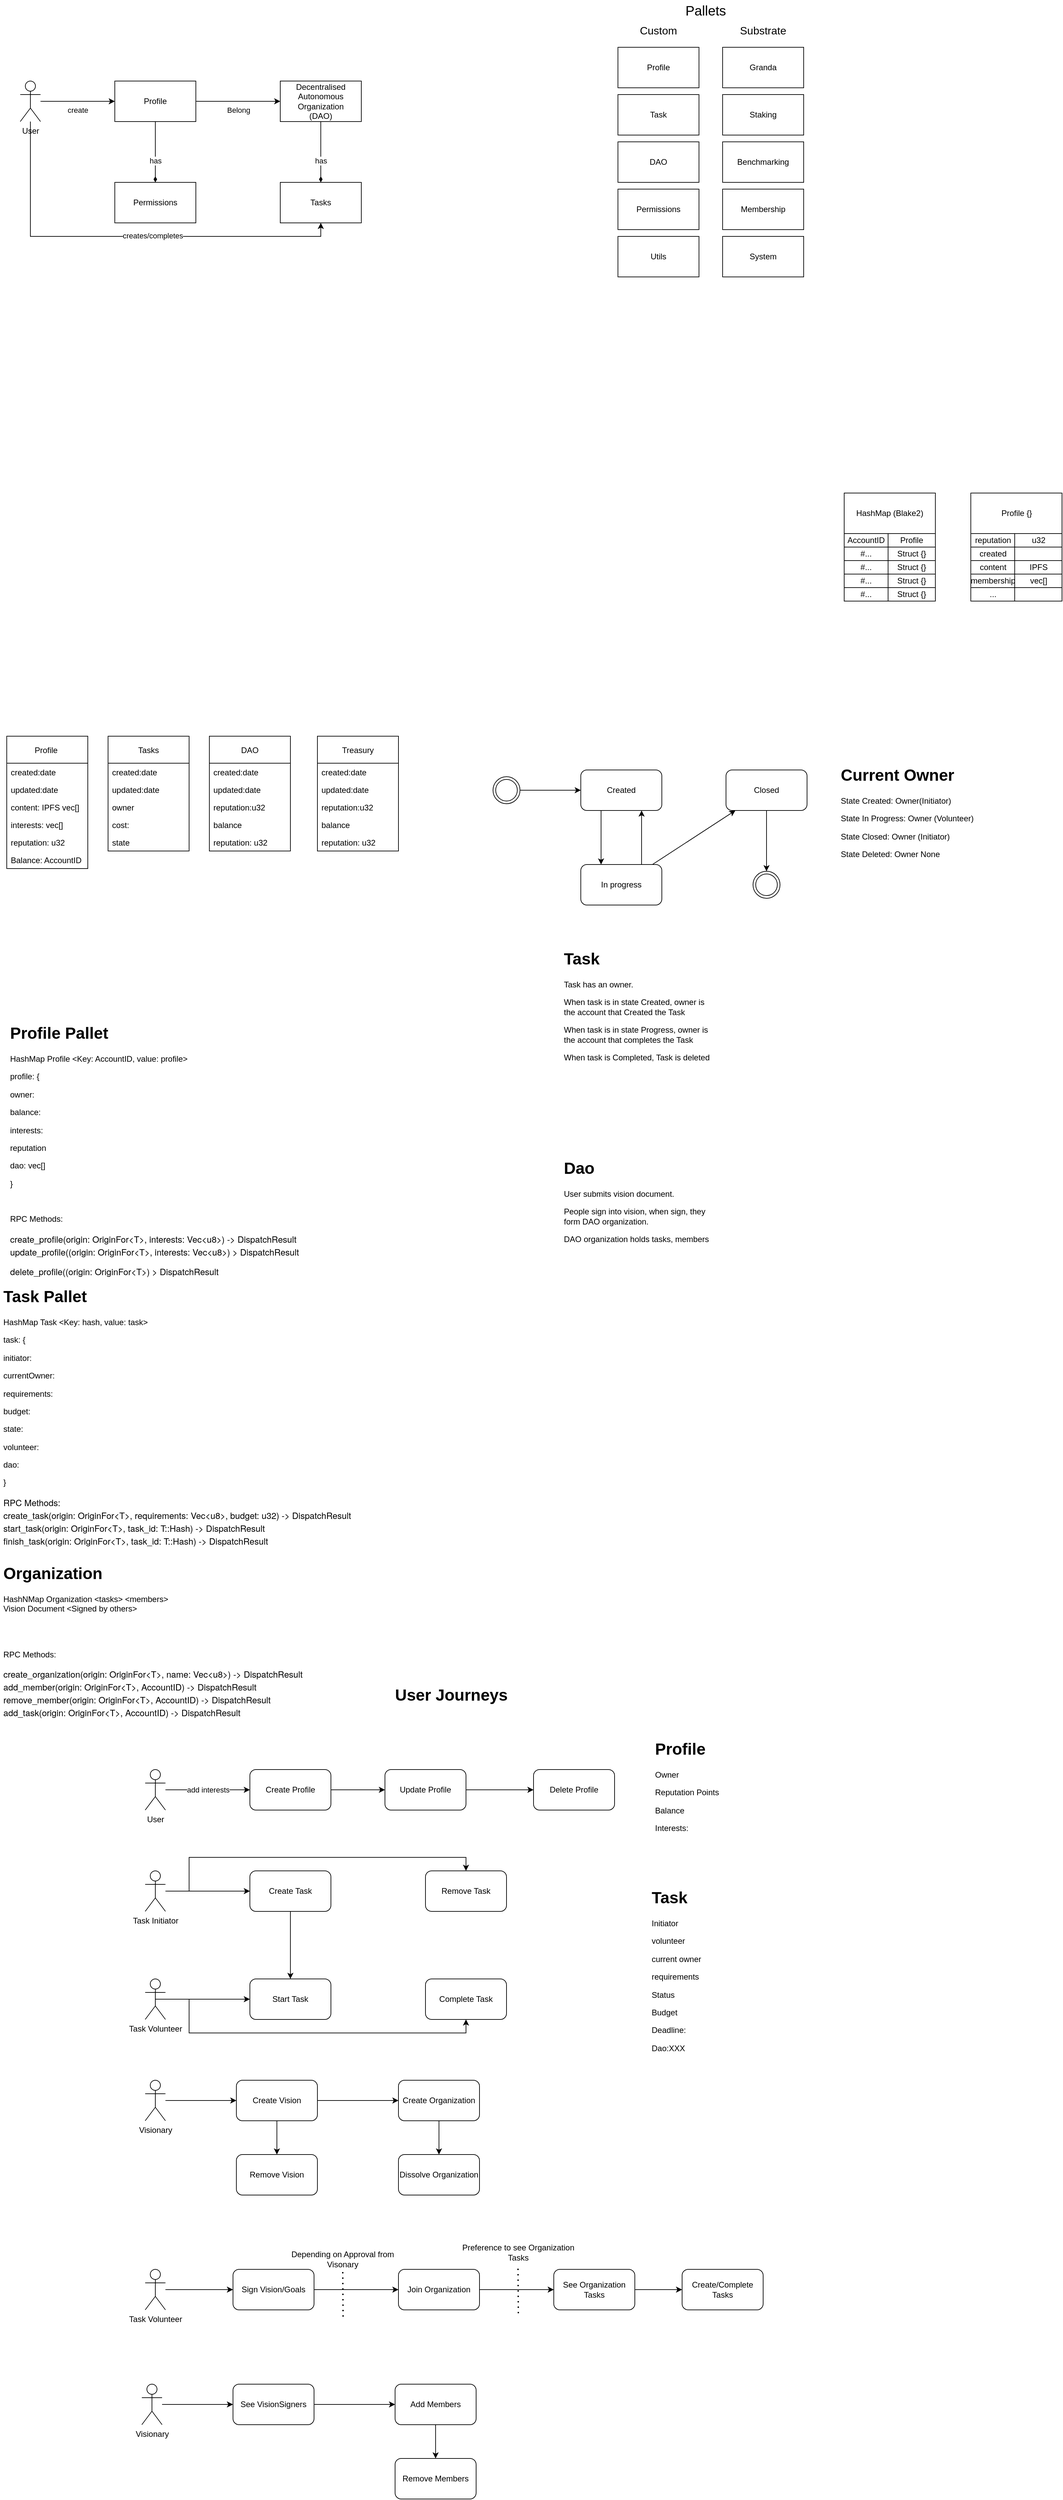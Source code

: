 <mxfile version="16.1.2" type="github">
  <diagram id="O8b5FWPU7oNjnTz_ODQA" name="Page-1">
    <mxGraphModel dx="3126" dy="684" grid="1" gridSize="10" guides="1" tooltips="1" connect="1" arrows="1" fold="1" page="1" pageScale="1" pageWidth="850" pageHeight="1100" math="0" shadow="0">
      <root>
        <mxCell id="0" />
        <mxCell id="1" parent="0" />
        <mxCell id="jj_0Ua6_e8Kop6F5eGgL-1" value="Permissions" style="rounded=0;whiteSpace=wrap;html=1;" parent="1" vertex="1">
          <mxGeometry x="-1450" y="340" width="120" height="60" as="geometry" />
        </mxCell>
        <mxCell id="jj_0Ua6_e8Kop6F5eGgL-2" value="has" style="edgeStyle=orthogonalEdgeStyle;rounded=0;orthogonalLoop=1;jettySize=auto;html=1;entryX=0.5;entryY=0;entryDx=0;entryDy=0;endArrow=diamondThin;endFill=1;sketch=0;verticalAlign=top;" parent="1" source="jj_0Ua6_e8Kop6F5eGgL-4" target="jj_0Ua6_e8Kop6F5eGgL-1" edge="1">
          <mxGeometry relative="1" as="geometry" />
        </mxCell>
        <mxCell id="jj_0Ua6_e8Kop6F5eGgL-3" value="Belong" style="edgeStyle=orthogonalEdgeStyle;rounded=0;sketch=0;orthogonalLoop=1;jettySize=auto;html=1;entryX=0;entryY=0.5;entryDx=0;entryDy=0;endArrow=classic;endFill=1;verticalAlign=top;" parent="1" source="jj_0Ua6_e8Kop6F5eGgL-4" target="jj_0Ua6_e8Kop6F5eGgL-6" edge="1">
          <mxGeometry relative="1" as="geometry" />
        </mxCell>
        <mxCell id="jj_0Ua6_e8Kop6F5eGgL-4" value="Profile" style="rounded=0;whiteSpace=wrap;html=1;" parent="1" vertex="1">
          <mxGeometry x="-1450" y="190" width="120" height="60" as="geometry" />
        </mxCell>
        <mxCell id="jj_0Ua6_e8Kop6F5eGgL-5" value="has" style="edgeStyle=orthogonalEdgeStyle;rounded=0;sketch=0;orthogonalLoop=1;jettySize=auto;html=1;entryX=0.5;entryY=0;entryDx=0;entryDy=0;endArrow=diamondThin;endFill=1;verticalAlign=top;" parent="1" source="jj_0Ua6_e8Kop6F5eGgL-6" target="jj_0Ua6_e8Kop6F5eGgL-8" edge="1">
          <mxGeometry relative="1" as="geometry" />
        </mxCell>
        <mxCell id="jj_0Ua6_e8Kop6F5eGgL-6" value="Decentralised Autonomous&lt;br&gt;Organization &lt;br&gt;(DAO)" style="rounded=0;whiteSpace=wrap;html=1;" parent="1" vertex="1">
          <mxGeometry x="-1205" y="190" width="120" height="60" as="geometry" />
        </mxCell>
        <mxCell id="jj_0Ua6_e8Kop6F5eGgL-7" value="Permissions" style="rounded=0;whiteSpace=wrap;html=1;" parent="1" vertex="1">
          <mxGeometry x="-705" y="350" width="120" height="60" as="geometry" />
        </mxCell>
        <mxCell id="jj_0Ua6_e8Kop6F5eGgL-8" value="Tasks" style="rounded=0;whiteSpace=wrap;html=1;" parent="1" vertex="1">
          <mxGeometry x="-1205" y="340" width="120" height="60" as="geometry" />
        </mxCell>
        <mxCell id="jj_0Ua6_e8Kop6F5eGgL-9" value="Profile " style="swimlane;fontStyle=0;childLayout=stackLayout;horizontal=1;startSize=40;horizontalStack=0;resizeParent=1;resizeParentMax=0;resizeLast=0;collapsible=1;marginBottom=0;" parent="1" vertex="1">
          <mxGeometry x="-1610" y="1160" width="120" height="196" as="geometry">
            <mxRectangle x="-1610" y="1160" width="130" height="60" as="alternateBounds" />
          </mxGeometry>
        </mxCell>
        <mxCell id="jj_0Ua6_e8Kop6F5eGgL-10" value="created:date" style="text;strokeColor=none;fillColor=none;align=left;verticalAlign=top;spacingLeft=4;spacingRight=4;overflow=hidden;rotatable=0;points=[[0,0.5],[1,0.5]];portConstraint=eastwest;" parent="jj_0Ua6_e8Kop6F5eGgL-9" vertex="1">
          <mxGeometry y="40" width="120" height="26" as="geometry" />
        </mxCell>
        <mxCell id="jj_0Ua6_e8Kop6F5eGgL-11" value="updated:date" style="text;strokeColor=none;fillColor=none;align=left;verticalAlign=top;spacingLeft=4;spacingRight=4;overflow=hidden;rotatable=0;points=[[0,0.5],[1,0.5]];portConstraint=eastwest;" parent="jj_0Ua6_e8Kop6F5eGgL-9" vertex="1">
          <mxGeometry y="66" width="120" height="26" as="geometry" />
        </mxCell>
        <mxCell id="jj_0Ua6_e8Kop6F5eGgL-12" value="content: IPFS vec[]" style="text;strokeColor=none;fillColor=none;align=left;verticalAlign=top;spacingLeft=4;spacingRight=4;overflow=hidden;rotatable=0;points=[[0,0.5],[1,0.5]];portConstraint=eastwest;" parent="jj_0Ua6_e8Kop6F5eGgL-9" vertex="1">
          <mxGeometry y="92" width="120" height="26" as="geometry" />
        </mxCell>
        <mxCell id="jj_0Ua6_e8Kop6F5eGgL-13" value="interests: vec[]" style="text;strokeColor=none;fillColor=none;align=left;verticalAlign=top;spacingLeft=4;spacingRight=4;overflow=hidden;rotatable=0;points=[[0,0.5],[1,0.5]];portConstraint=eastwest;" parent="jj_0Ua6_e8Kop6F5eGgL-9" vertex="1">
          <mxGeometry y="118" width="120" height="26" as="geometry" />
        </mxCell>
        <mxCell id="jj_0Ua6_e8Kop6F5eGgL-14" value="reputation: u32" style="text;strokeColor=none;fillColor=none;align=left;verticalAlign=top;spacingLeft=4;spacingRight=4;overflow=hidden;rotatable=0;points=[[0,0.5],[1,0.5]];portConstraint=eastwest;" parent="jj_0Ua6_e8Kop6F5eGgL-9" vertex="1">
          <mxGeometry y="144" width="120" height="26" as="geometry" />
        </mxCell>
        <mxCell id="FGcz2dUoChlX7dVaqIpa-1" value="Balance: AccountID" style="text;strokeColor=none;fillColor=none;align=left;verticalAlign=top;spacingLeft=4;spacingRight=4;overflow=hidden;rotatable=0;points=[[0,0.5],[1,0.5]];portConstraint=eastwest;" parent="jj_0Ua6_e8Kop6F5eGgL-9" vertex="1">
          <mxGeometry y="170" width="120" height="26" as="geometry" />
        </mxCell>
        <mxCell id="jj_0Ua6_e8Kop6F5eGgL-15" value="create" style="edgeStyle=orthogonalEdgeStyle;rounded=0;sketch=0;orthogonalLoop=1;jettySize=auto;html=1;entryX=0;entryY=0.5;entryDx=0;entryDy=0;endArrow=classic;endFill=1;verticalAlign=top;" parent="1" source="jj_0Ua6_e8Kop6F5eGgL-16" target="jj_0Ua6_e8Kop6F5eGgL-4" edge="1">
          <mxGeometry relative="1" as="geometry" />
        </mxCell>
        <mxCell id="zfgPQKo1U085djnc2KgE-15" style="edgeStyle=orthogonalEdgeStyle;rounded=0;orthogonalLoop=1;jettySize=auto;html=1;entryX=0.5;entryY=1;entryDx=0;entryDy=0;" parent="1" source="jj_0Ua6_e8Kop6F5eGgL-16" target="jj_0Ua6_e8Kop6F5eGgL-8" edge="1">
          <mxGeometry relative="1" as="geometry">
            <Array as="points">
              <mxPoint x="-1575" y="420" />
              <mxPoint x="-1145" y="420" />
            </Array>
          </mxGeometry>
        </mxCell>
        <mxCell id="zfgPQKo1U085djnc2KgE-16" value="creates/completes" style="edgeLabel;html=1;align=center;verticalAlign=middle;resizable=0;points=[];" parent="zfgPQKo1U085djnc2KgE-15" vertex="1" connectable="0">
          <mxGeometry x="0.132" y="1" relative="1" as="geometry">
            <mxPoint as="offset" />
          </mxGeometry>
        </mxCell>
        <mxCell id="jj_0Ua6_e8Kop6F5eGgL-16" value="User" style="shape=umlActor;verticalLabelPosition=bottom;verticalAlign=top;html=1;outlineConnect=0;" parent="1" vertex="1">
          <mxGeometry x="-1590" y="190" width="30" height="60" as="geometry" />
        </mxCell>
        <mxCell id="jj_0Ua6_e8Kop6F5eGgL-17" value="Utils" style="rounded=0;whiteSpace=wrap;html=1;" parent="1" vertex="1">
          <mxGeometry x="-705" y="420" width="120" height="60" as="geometry" />
        </mxCell>
        <mxCell id="jj_0Ua6_e8Kop6F5eGgL-24" value="DAO" style="swimlane;fontStyle=0;childLayout=stackLayout;horizontal=1;startSize=40;horizontalStack=0;resizeParent=1;resizeParentMax=0;resizeLast=0;collapsible=1;marginBottom=0;" parent="1" vertex="1">
          <mxGeometry x="-1310" y="1160" width="120" height="170" as="geometry">
            <mxRectangle x="200" y="2750" width="130" height="60" as="alternateBounds" />
          </mxGeometry>
        </mxCell>
        <mxCell id="jj_0Ua6_e8Kop6F5eGgL-25" value="created:date" style="text;strokeColor=none;fillColor=none;align=left;verticalAlign=top;spacingLeft=4;spacingRight=4;overflow=hidden;rotatable=0;points=[[0,0.5],[1,0.5]];portConstraint=eastwest;" parent="jj_0Ua6_e8Kop6F5eGgL-24" vertex="1">
          <mxGeometry y="40" width="120" height="26" as="geometry" />
        </mxCell>
        <mxCell id="jj_0Ua6_e8Kop6F5eGgL-26" value="updated:date" style="text;strokeColor=none;fillColor=none;align=left;verticalAlign=top;spacingLeft=4;spacingRight=4;overflow=hidden;rotatable=0;points=[[0,0.5],[1,0.5]];portConstraint=eastwest;" parent="jj_0Ua6_e8Kop6F5eGgL-24" vertex="1">
          <mxGeometry y="66" width="120" height="26" as="geometry" />
        </mxCell>
        <mxCell id="jj_0Ua6_e8Kop6F5eGgL-27" value="reputation:u32" style="text;strokeColor=none;fillColor=none;align=left;verticalAlign=top;spacingLeft=4;spacingRight=4;overflow=hidden;rotatable=0;points=[[0,0.5],[1,0.5]];portConstraint=eastwest;" parent="jj_0Ua6_e8Kop6F5eGgL-24" vertex="1">
          <mxGeometry y="92" width="120" height="26" as="geometry" />
        </mxCell>
        <mxCell id="jj_0Ua6_e8Kop6F5eGgL-28" value="balance" style="text;strokeColor=none;fillColor=none;align=left;verticalAlign=top;spacingLeft=4;spacingRight=4;overflow=hidden;rotatable=0;points=[[0,0.5],[1,0.5]];portConstraint=eastwest;" parent="jj_0Ua6_e8Kop6F5eGgL-24" vertex="1">
          <mxGeometry y="118" width="120" height="26" as="geometry" />
        </mxCell>
        <mxCell id="jj_0Ua6_e8Kop6F5eGgL-29" value="reputation: u32" style="text;strokeColor=none;fillColor=none;align=left;verticalAlign=top;spacingLeft=4;spacingRight=4;overflow=hidden;rotatable=0;points=[[0,0.5],[1,0.5]];portConstraint=eastwest;" parent="jj_0Ua6_e8Kop6F5eGgL-24" vertex="1">
          <mxGeometry y="144" width="120" height="26" as="geometry" />
        </mxCell>
        <mxCell id="jj_0Ua6_e8Kop6F5eGgL-30" value="Tasks" style="swimlane;fontStyle=0;childLayout=stackLayout;horizontal=1;startSize=40;horizontalStack=0;resizeParent=1;resizeParentMax=0;resizeLast=0;collapsible=1;marginBottom=0;" parent="1" vertex="1">
          <mxGeometry x="-1460" y="1160" width="120" height="170" as="geometry">
            <mxRectangle x="370" y="2750" width="130" height="60" as="alternateBounds" />
          </mxGeometry>
        </mxCell>
        <mxCell id="jj_0Ua6_e8Kop6F5eGgL-31" value="created:date" style="text;strokeColor=none;fillColor=none;align=left;verticalAlign=top;spacingLeft=4;spacingRight=4;overflow=hidden;rotatable=0;points=[[0,0.5],[1,0.5]];portConstraint=eastwest;" parent="jj_0Ua6_e8Kop6F5eGgL-30" vertex="1">
          <mxGeometry y="40" width="120" height="26" as="geometry" />
        </mxCell>
        <mxCell id="jj_0Ua6_e8Kop6F5eGgL-32" value="updated:date" style="text;strokeColor=none;fillColor=none;align=left;verticalAlign=top;spacingLeft=4;spacingRight=4;overflow=hidden;rotatable=0;points=[[0,0.5],[1,0.5]];portConstraint=eastwest;" parent="jj_0Ua6_e8Kop6F5eGgL-30" vertex="1">
          <mxGeometry y="66" width="120" height="26" as="geometry" />
        </mxCell>
        <mxCell id="jj_0Ua6_e8Kop6F5eGgL-33" value="owner" style="text;strokeColor=none;fillColor=none;align=left;verticalAlign=top;spacingLeft=4;spacingRight=4;overflow=hidden;rotatable=0;points=[[0,0.5],[1,0.5]];portConstraint=eastwest;" parent="jj_0Ua6_e8Kop6F5eGgL-30" vertex="1">
          <mxGeometry y="92" width="120" height="26" as="geometry" />
        </mxCell>
        <mxCell id="jj_0Ua6_e8Kop6F5eGgL-34" value="cost:" style="text;strokeColor=none;fillColor=none;align=left;verticalAlign=top;spacingLeft=4;spacingRight=4;overflow=hidden;rotatable=0;points=[[0,0.5],[1,0.5]];portConstraint=eastwest;" parent="jj_0Ua6_e8Kop6F5eGgL-30" vertex="1">
          <mxGeometry y="118" width="120" height="26" as="geometry" />
        </mxCell>
        <mxCell id="jj_0Ua6_e8Kop6F5eGgL-35" value="state" style="text;strokeColor=none;fillColor=none;align=left;verticalAlign=top;spacingLeft=4;spacingRight=4;overflow=hidden;rotatable=0;points=[[0,0.5],[1,0.5]];portConstraint=eastwest;" parent="jj_0Ua6_e8Kop6F5eGgL-30" vertex="1">
          <mxGeometry y="144" width="120" height="26" as="geometry" />
        </mxCell>
        <mxCell id="jj_0Ua6_e8Kop6F5eGgL-36" value="Treasury" style="swimlane;fontStyle=0;childLayout=stackLayout;horizontal=1;startSize=40;horizontalStack=0;resizeParent=1;resizeParentMax=0;resizeLast=0;collapsible=1;marginBottom=0;" parent="1" vertex="1">
          <mxGeometry x="-1150" y="1160" width="120" height="170" as="geometry">
            <mxRectangle x="200" y="2750" width="130" height="60" as="alternateBounds" />
          </mxGeometry>
        </mxCell>
        <mxCell id="jj_0Ua6_e8Kop6F5eGgL-37" value="created:date" style="text;strokeColor=none;fillColor=none;align=left;verticalAlign=top;spacingLeft=4;spacingRight=4;overflow=hidden;rotatable=0;points=[[0,0.5],[1,0.5]];portConstraint=eastwest;" parent="jj_0Ua6_e8Kop6F5eGgL-36" vertex="1">
          <mxGeometry y="40" width="120" height="26" as="geometry" />
        </mxCell>
        <mxCell id="jj_0Ua6_e8Kop6F5eGgL-38" value="updated:date" style="text;strokeColor=none;fillColor=none;align=left;verticalAlign=top;spacingLeft=4;spacingRight=4;overflow=hidden;rotatable=0;points=[[0,0.5],[1,0.5]];portConstraint=eastwest;" parent="jj_0Ua6_e8Kop6F5eGgL-36" vertex="1">
          <mxGeometry y="66" width="120" height="26" as="geometry" />
        </mxCell>
        <mxCell id="jj_0Ua6_e8Kop6F5eGgL-39" value="reputation:u32" style="text;strokeColor=none;fillColor=none;align=left;verticalAlign=top;spacingLeft=4;spacingRight=4;overflow=hidden;rotatable=0;points=[[0,0.5],[1,0.5]];portConstraint=eastwest;" parent="jj_0Ua6_e8Kop6F5eGgL-36" vertex="1">
          <mxGeometry y="92" width="120" height="26" as="geometry" />
        </mxCell>
        <mxCell id="jj_0Ua6_e8Kop6F5eGgL-40" value="balance" style="text;strokeColor=none;fillColor=none;align=left;verticalAlign=top;spacingLeft=4;spacingRight=4;overflow=hidden;rotatable=0;points=[[0,0.5],[1,0.5]];portConstraint=eastwest;" parent="jj_0Ua6_e8Kop6F5eGgL-36" vertex="1">
          <mxGeometry y="118" width="120" height="26" as="geometry" />
        </mxCell>
        <mxCell id="jj_0Ua6_e8Kop6F5eGgL-41" value="reputation: u32" style="text;strokeColor=none;fillColor=none;align=left;verticalAlign=top;spacingLeft=4;spacingRight=4;overflow=hidden;rotatable=0;points=[[0,0.5],[1,0.5]];portConstraint=eastwest;" parent="jj_0Ua6_e8Kop6F5eGgL-36" vertex="1">
          <mxGeometry y="144" width="120" height="26" as="geometry" />
        </mxCell>
        <mxCell id="jj_0Ua6_e8Kop6F5eGgL-42" value="HashMap (Blake2)" style="rounded=0;whiteSpace=wrap;html=1;" parent="1" vertex="1">
          <mxGeometry x="-370" y="800" width="135" height="60" as="geometry" />
        </mxCell>
        <mxCell id="jj_0Ua6_e8Kop6F5eGgL-43" value="AccountID" style="rounded=0;whiteSpace=wrap;html=1;" parent="1" vertex="1">
          <mxGeometry x="-370" y="860" width="65" height="20" as="geometry" />
        </mxCell>
        <mxCell id="jj_0Ua6_e8Kop6F5eGgL-44" value="Profile" style="rounded=0;whiteSpace=wrap;html=1;" parent="1" vertex="1">
          <mxGeometry x="-305" y="860" width="70" height="20" as="geometry" />
        </mxCell>
        <mxCell id="jj_0Ua6_e8Kop6F5eGgL-45" value="#..." style="rounded=0;whiteSpace=wrap;html=1;" parent="1" vertex="1">
          <mxGeometry x="-370" y="880" width="65" height="20" as="geometry" />
        </mxCell>
        <mxCell id="jj_0Ua6_e8Kop6F5eGgL-46" value="Struct {}" style="rounded=0;whiteSpace=wrap;html=1;" parent="1" vertex="1">
          <mxGeometry x="-305" y="880" width="70" height="20" as="geometry" />
        </mxCell>
        <mxCell id="jj_0Ua6_e8Kop6F5eGgL-47" value="#..." style="rounded=0;whiteSpace=wrap;html=1;" parent="1" vertex="1">
          <mxGeometry x="-370" y="900" width="65" height="20" as="geometry" />
        </mxCell>
        <mxCell id="jj_0Ua6_e8Kop6F5eGgL-48" value="#..." style="rounded=0;whiteSpace=wrap;html=1;" parent="1" vertex="1">
          <mxGeometry x="-370" y="920" width="65" height="20" as="geometry" />
        </mxCell>
        <mxCell id="jj_0Ua6_e8Kop6F5eGgL-49" value="#..." style="rounded=0;whiteSpace=wrap;html=1;" parent="1" vertex="1">
          <mxGeometry x="-370" y="940" width="65" height="20" as="geometry" />
        </mxCell>
        <mxCell id="jj_0Ua6_e8Kop6F5eGgL-50" value="Struct {}" style="rounded=0;whiteSpace=wrap;html=1;" parent="1" vertex="1">
          <mxGeometry x="-305" y="900" width="70" height="20" as="geometry" />
        </mxCell>
        <mxCell id="jj_0Ua6_e8Kop6F5eGgL-51" value="Struct {}" style="rounded=0;whiteSpace=wrap;html=1;" parent="1" vertex="1">
          <mxGeometry x="-305" y="920" width="70" height="20" as="geometry" />
        </mxCell>
        <mxCell id="jj_0Ua6_e8Kop6F5eGgL-52" value="Struct {}" style="rounded=0;whiteSpace=wrap;html=1;" parent="1" vertex="1">
          <mxGeometry x="-305" y="940" width="70" height="20" as="geometry" />
        </mxCell>
        <mxCell id="jj_0Ua6_e8Kop6F5eGgL-53" value="Profile {}" style="rounded=0;whiteSpace=wrap;html=1;" parent="1" vertex="1">
          <mxGeometry x="-182.5" y="800" width="135" height="60" as="geometry" />
        </mxCell>
        <mxCell id="jj_0Ua6_e8Kop6F5eGgL-54" value="reputation" style="rounded=0;whiteSpace=wrap;html=1;" parent="1" vertex="1">
          <mxGeometry x="-182.5" y="860" width="65" height="20" as="geometry" />
        </mxCell>
        <mxCell id="jj_0Ua6_e8Kop6F5eGgL-55" value="u32" style="rounded=0;whiteSpace=wrap;html=1;" parent="1" vertex="1">
          <mxGeometry x="-117.5" y="860" width="70" height="20" as="geometry" />
        </mxCell>
        <mxCell id="jj_0Ua6_e8Kop6F5eGgL-56" value="created" style="rounded=0;whiteSpace=wrap;html=1;" parent="1" vertex="1">
          <mxGeometry x="-182.5" y="880" width="65" height="20" as="geometry" />
        </mxCell>
        <mxCell id="jj_0Ua6_e8Kop6F5eGgL-57" value="" style="rounded=0;whiteSpace=wrap;html=1;" parent="1" vertex="1">
          <mxGeometry x="-117.5" y="880" width="70" height="20" as="geometry" />
        </mxCell>
        <mxCell id="jj_0Ua6_e8Kop6F5eGgL-58" value="content" style="rounded=0;whiteSpace=wrap;html=1;" parent="1" vertex="1">
          <mxGeometry x="-182.5" y="900" width="65" height="20" as="geometry" />
        </mxCell>
        <mxCell id="jj_0Ua6_e8Kop6F5eGgL-59" value="membership" style="rounded=0;whiteSpace=wrap;html=1;" parent="1" vertex="1">
          <mxGeometry x="-182.5" y="920" width="65" height="20" as="geometry" />
        </mxCell>
        <mxCell id="jj_0Ua6_e8Kop6F5eGgL-60" value="..." style="rounded=0;whiteSpace=wrap;html=1;" parent="1" vertex="1">
          <mxGeometry x="-182.5" y="940" width="65" height="20" as="geometry" />
        </mxCell>
        <mxCell id="jj_0Ua6_e8Kop6F5eGgL-61" value="IPFS" style="rounded=0;whiteSpace=wrap;html=1;" parent="1" vertex="1">
          <mxGeometry x="-117.5" y="900" width="70" height="20" as="geometry" />
        </mxCell>
        <mxCell id="jj_0Ua6_e8Kop6F5eGgL-62" value="vec[]" style="rounded=0;whiteSpace=wrap;html=1;" parent="1" vertex="1">
          <mxGeometry x="-117.5" y="920" width="70" height="20" as="geometry" />
        </mxCell>
        <mxCell id="jj_0Ua6_e8Kop6F5eGgL-63" value="" style="rounded=0;whiteSpace=wrap;html=1;" parent="1" vertex="1">
          <mxGeometry x="-117.5" y="940" width="70" height="20" as="geometry" />
        </mxCell>
        <mxCell id="FGcz2dUoChlX7dVaqIpa-2" value="&lt;h1&gt;Profile Pallet&lt;/h1&gt;&lt;p&gt;HashMap Profile&amp;nbsp;&lt;span&gt;&amp;lt;Key: AccountID, value: profile&amp;gt;&amp;nbsp;&lt;/span&gt;&lt;/p&gt;&lt;p&gt;profile: {&lt;/p&gt;&lt;p&gt;&lt;span&gt; &lt;/span&gt;owner:&lt;/p&gt;&lt;p&gt;&lt;span&gt; &lt;/span&gt;balance:&lt;/p&gt;&lt;p&gt;&lt;span&gt; &lt;/span&gt;interests:&lt;/p&gt;&lt;p&gt;&lt;span&gt; &lt;/span&gt;reputation&lt;/p&gt;&lt;p&gt;dao: vec[]&lt;/p&gt;&lt;p&gt;}&lt;/p&gt;&lt;p&gt;&lt;br&gt;&lt;/p&gt;&lt;p&gt;RPC Methods:&amp;nbsp;&lt;/p&gt;&lt;p class=&quot;p1&quot; style=&quot;margin: 0px ; font-stretch: normal ; font-size: 13px ; line-height: normal ; font-family: &amp;#34;helvetica neue&amp;#34;&quot;&gt;create_profile(origin: OriginFor&amp;lt;T&amp;gt;, interests: Vec&amp;lt;u8&amp;gt;) -&amp;gt; DispatchResult&lt;/p&gt;&lt;p class=&quot;p1&quot; style=&quot;margin: 0px ; font-stretch: normal ; font-size: 13px ; line-height: normal ; font-family: &amp;#34;helvetica neue&amp;#34;&quot;&gt;update_profile((origin: OriginFor&amp;lt;T&amp;gt;, interests: Vec&amp;lt;u8&amp;gt;) &amp;gt; DispatchResult&lt;/p&gt;&lt;p&gt;&lt;span style=&quot;font-family: &amp;#34;helvetica neue&amp;#34; ; font-size: 13px&quot;&gt;delete_profile((origin: OriginFor&amp;lt;T&amp;gt;) &amp;gt; DispatchResult&lt;/span&gt;&amp;nbsp;&lt;/p&gt;&lt;p&gt;&lt;br&gt;&lt;/p&gt;&lt;p&gt;&lt;span&gt; &lt;/span&gt;&lt;br&gt;&lt;/p&gt;" style="text;html=1;strokeColor=none;fillColor=none;spacing=5;spacingTop=-20;whiteSpace=wrap;overflow=hidden;rounded=0;" parent="1" vertex="1">
          <mxGeometry x="-1610" y="1580" width="460" height="400" as="geometry" />
        </mxCell>
        <mxCell id="jHqQ8HdZ8Z5hqaNd9g9Q-8" style="edgeStyle=orthogonalEdgeStyle;rounded=0;orthogonalLoop=1;jettySize=auto;html=1;entryX=0;entryY=0.5;entryDx=0;entryDy=0;" parent="1" source="jHqQ8HdZ8Z5hqaNd9g9Q-3" target="jHqQ8HdZ8Z5hqaNd9g9Q-7" edge="1">
          <mxGeometry relative="1" as="geometry" />
        </mxCell>
        <mxCell id="jHqQ8HdZ8Z5hqaNd9g9Q-3" value="" style="ellipse;shape=doubleEllipse;whiteSpace=wrap;html=1;aspect=fixed;" parent="1" vertex="1">
          <mxGeometry x="-890" y="1220" width="40" height="40" as="geometry" />
        </mxCell>
        <mxCell id="jHqQ8HdZ8Z5hqaNd9g9Q-14" style="edgeStyle=orthogonalEdgeStyle;curved=1;rounded=0;orthogonalLoop=1;jettySize=auto;html=1;" parent="1" source="jHqQ8HdZ8Z5hqaNd9g9Q-7" target="jHqQ8HdZ8Z5hqaNd9g9Q-10" edge="1">
          <mxGeometry relative="1" as="geometry">
            <Array as="points">
              <mxPoint x="-730" y="1310" />
              <mxPoint x="-730" y="1310" />
            </Array>
          </mxGeometry>
        </mxCell>
        <mxCell id="jHqQ8HdZ8Z5hqaNd9g9Q-7" value="Created" style="rounded=1;whiteSpace=wrap;html=1;" parent="1" vertex="1">
          <mxGeometry x="-760" y="1210" width="120" height="60" as="geometry" />
        </mxCell>
        <mxCell id="jHqQ8HdZ8Z5hqaNd9g9Q-16" style="rounded=0;orthogonalLoop=1;jettySize=auto;html=1;entryX=0.75;entryY=1;entryDx=0;entryDy=0;exitX=0.75;exitY=0;exitDx=0;exitDy=0;" parent="1" source="jHqQ8HdZ8Z5hqaNd9g9Q-10" target="jHqQ8HdZ8Z5hqaNd9g9Q-7" edge="1">
          <mxGeometry relative="1" as="geometry" />
        </mxCell>
        <mxCell id="jHqQ8HdZ8Z5hqaNd9g9Q-17" style="edgeStyle=none;rounded=0;orthogonalLoop=1;jettySize=auto;html=1;" parent="1" source="jHqQ8HdZ8Z5hqaNd9g9Q-10" target="jHqQ8HdZ8Z5hqaNd9g9Q-13" edge="1">
          <mxGeometry relative="1" as="geometry" />
        </mxCell>
        <mxCell id="jHqQ8HdZ8Z5hqaNd9g9Q-10" value="In progress" style="rounded=1;whiteSpace=wrap;html=1;" parent="1" vertex="1">
          <mxGeometry x="-760" y="1350" width="120" height="60" as="geometry" />
        </mxCell>
        <mxCell id="HVirGzp8F91JBkiu6dCH-3" style="edgeStyle=orthogonalEdgeStyle;rounded=0;orthogonalLoop=1;jettySize=auto;html=1;entryX=0.5;entryY=0;entryDx=0;entryDy=0;" parent="1" source="jHqQ8HdZ8Z5hqaNd9g9Q-13" target="HVirGzp8F91JBkiu6dCH-2" edge="1">
          <mxGeometry relative="1" as="geometry" />
        </mxCell>
        <mxCell id="jHqQ8HdZ8Z5hqaNd9g9Q-13" value="Closed" style="rounded=1;whiteSpace=wrap;html=1;" parent="1" vertex="1">
          <mxGeometry x="-545" y="1210" width="120" height="60" as="geometry" />
        </mxCell>
        <mxCell id="jHqQ8HdZ8Z5hqaNd9g9Q-19" value="&lt;font style=&quot;font-size: 20px&quot;&gt;Pallets&lt;/font&gt;" style="text;html=1;strokeColor=none;fillColor=none;align=center;verticalAlign=middle;whiteSpace=wrap;rounded=0;" parent="1" vertex="1">
          <mxGeometry x="-630" y="70" width="110" height="30" as="geometry" />
        </mxCell>
        <mxCell id="jHqQ8HdZ8Z5hqaNd9g9Q-20" value="Profile" style="rounded=0;whiteSpace=wrap;html=1;" parent="1" vertex="1">
          <mxGeometry x="-705" y="140" width="120" height="60" as="geometry" />
        </mxCell>
        <mxCell id="jHqQ8HdZ8Z5hqaNd9g9Q-21" value="Task" style="rounded=0;whiteSpace=wrap;html=1;" parent="1" vertex="1">
          <mxGeometry x="-705" y="210" width="120" height="60" as="geometry" />
        </mxCell>
        <mxCell id="jHqQ8HdZ8Z5hqaNd9g9Q-22" value="DAO" style="rounded=0;whiteSpace=wrap;html=1;" parent="1" vertex="1">
          <mxGeometry x="-705" y="280" width="120" height="60" as="geometry" />
        </mxCell>
        <mxCell id="jHqQ8HdZ8Z5hqaNd9g9Q-23" value="&lt;font style=&quot;font-size: 16px&quot;&gt;Custom&lt;/font&gt;" style="text;html=1;strokeColor=none;fillColor=none;align=center;verticalAlign=middle;whiteSpace=wrap;rounded=0;" parent="1" vertex="1">
          <mxGeometry x="-700" y="100" width="110" height="30" as="geometry" />
        </mxCell>
        <mxCell id="jHqQ8HdZ8Z5hqaNd9g9Q-24" value="&lt;font style=&quot;font-size: 16px&quot;&gt;Substrate&lt;/font&gt;" style="text;html=1;strokeColor=none;fillColor=none;align=center;verticalAlign=middle;whiteSpace=wrap;rounded=0;" parent="1" vertex="1">
          <mxGeometry x="-545" y="100" width="110" height="30" as="geometry" />
        </mxCell>
        <mxCell id="jHqQ8HdZ8Z5hqaNd9g9Q-27" value="Granda" style="rounded=0;whiteSpace=wrap;html=1;" parent="1" vertex="1">
          <mxGeometry x="-550" y="140" width="120" height="60" as="geometry" />
        </mxCell>
        <mxCell id="jHqQ8HdZ8Z5hqaNd9g9Q-28" value="Staking" style="rounded=0;whiteSpace=wrap;html=1;" parent="1" vertex="1">
          <mxGeometry x="-550" y="210" width="120" height="60" as="geometry" />
        </mxCell>
        <mxCell id="jHqQ8HdZ8Z5hqaNd9g9Q-29" value="Benchmarking" style="rounded=0;whiteSpace=wrap;html=1;" parent="1" vertex="1">
          <mxGeometry x="-550" y="280" width="120" height="60" as="geometry" />
        </mxCell>
        <mxCell id="jHqQ8HdZ8Z5hqaNd9g9Q-30" value="Membership" style="rounded=0;whiteSpace=wrap;html=1;" parent="1" vertex="1">
          <mxGeometry x="-550" y="350" width="120" height="60" as="geometry" />
        </mxCell>
        <mxCell id="jHqQ8HdZ8Z5hqaNd9g9Q-31" value="System" style="rounded=0;whiteSpace=wrap;html=1;" parent="1" vertex="1">
          <mxGeometry x="-550" y="420" width="120" height="60" as="geometry" />
        </mxCell>
        <mxCell id="vJazfb_X2EtEHzuT2h-C-1" value="&lt;h1&gt;Task Pallet&lt;/h1&gt;&lt;p&gt;HashMap Task&amp;nbsp;&lt;span&gt;&amp;lt;Key: hash, value: task&amp;gt;&amp;nbsp;&lt;/span&gt;&lt;/p&gt;&lt;p&gt;task: {&lt;/p&gt;&lt;p&gt;&lt;span&gt; &lt;/span&gt;initiator:&lt;/p&gt;&lt;p&gt;currentOwner:&lt;/p&gt;&lt;p&gt;&lt;span&gt; &lt;/span&gt;requirements:&lt;/p&gt;&lt;p&gt;&lt;span&gt; &lt;/span&gt;budget:&lt;/p&gt;&lt;p&gt;&lt;span&gt; &lt;/span&gt;state:&lt;/p&gt;&lt;p&gt;volunteer:&lt;/p&gt;&lt;p&gt;dao:&lt;/p&gt;&lt;p&gt;}&lt;/p&gt;&lt;p class=&quot;p1&quot; style=&quot;margin: 0px ; font-stretch: normal ; font-size: 13px ; line-height: normal ; font-family: &amp;#34;helvetica neue&amp;#34;&quot;&gt;RPC Methods:&lt;br&gt;create_task(origin: OriginFor&amp;lt;T&amp;gt;, requirements: Vec&amp;lt;u8&amp;gt;, budget: u32) -&amp;gt; DispatchResult&lt;/p&gt;&lt;p class=&quot;p1&quot; style=&quot;margin: 0px ; font-stretch: normal ; font-size: 13px ; line-height: normal ; font-family: &amp;#34;helvetica neue&amp;#34;&quot;&gt;start_task(origin: OriginFor&amp;lt;T&amp;gt;, task_id: T::Hash) -&amp;gt; DispatchResult&lt;span class=&quot;Apple-converted-space&quot;&gt;&amp;nbsp;&lt;/span&gt;&lt;/p&gt;&lt;p class=&quot;p1&quot; style=&quot;margin: 0px ; font-stretch: normal ; font-size: 13px ; line-height: normal ; font-family: &amp;#34;helvetica neue&amp;#34;&quot;&gt;finish_task(origin: OriginFor&amp;lt;T&amp;gt;, task_id: T::Hash) -&amp;gt; DispatchResult&lt;span class=&quot;Apple-converted-space&quot;&gt;&amp;nbsp;&lt;/span&gt;&lt;/p&gt;&lt;p&gt;&lt;span&gt; &lt;/span&gt;&lt;br&gt;&lt;/p&gt;" style="text;html=1;strokeColor=none;fillColor=none;spacing=5;spacingTop=-20;whiteSpace=wrap;overflow=hidden;rounded=0;" parent="1" vertex="1">
          <mxGeometry x="-1620" y="1970" width="570" height="480" as="geometry" />
        </mxCell>
        <mxCell id="vJazfb_X2EtEHzuT2h-C-2" value="&lt;h1&gt;Organization&lt;/h1&gt;&lt;p&gt;HashNMap Organization &amp;lt;tasks&amp;gt; &amp;lt;members&amp;gt;&lt;br&gt;Vision Document &amp;lt;Signed by others&amp;gt;&lt;br&gt;&lt;br&gt;&lt;/p&gt;&lt;p&gt;&lt;br&gt;&lt;/p&gt;&lt;p&gt;RPC Methods:&lt;/p&gt;&lt;p class=&quot;p1&quot; style=&quot;margin: 0px ; font-stretch: normal ; font-size: 13px ; line-height: normal ; font-family: &amp;#34;helvetica neue&amp;#34;&quot;&gt;create_organization(origin: OriginFor&amp;lt;T&amp;gt;, name: Vec&amp;lt;u8&amp;gt;) -&amp;gt; DispatchResult&lt;/p&gt;&lt;p class=&quot;p1&quot; style=&quot;margin: 0px ; font-stretch: normal ; font-size: 13px ; line-height: normal ; font-family: &amp;#34;helvetica neue&amp;#34;&quot;&gt;add_member(origin: OriginFor&amp;lt;T&amp;gt;, AccountID) -&amp;gt; DispatchResult&lt;/p&gt;&lt;p class=&quot;p1&quot; style=&quot;margin: 0px ; font-stretch: normal ; font-size: 13px ; line-height: normal ; font-family: &amp;#34;helvetica neue&amp;#34;&quot;&gt;remove_member(origin: OriginFor&amp;lt;T&amp;gt;, AccountID) -&amp;gt; DispatchResult&lt;/p&gt;&lt;p class=&quot;p1&quot; style=&quot;margin: 0px ; font-stretch: normal ; font-size: 13px ; line-height: normal ; font-family: &amp;#34;helvetica neue&amp;#34;&quot;&gt;add_task(origin: OriginFor&amp;lt;T&amp;gt;, AccountID) -&amp;gt; DispatchResult&lt;/p&gt;&lt;p&gt;&lt;br&gt;&lt;/p&gt;&lt;p&gt;&lt;br&gt;&lt;/p&gt;&lt;p&gt;&lt;span&gt; &lt;/span&gt;&lt;br&gt;&lt;/p&gt;" style="text;html=1;strokeColor=none;fillColor=none;spacing=5;spacingTop=-20;whiteSpace=wrap;overflow=hidden;rounded=0;" parent="1" vertex="1">
          <mxGeometry x="-1620" y="2380" width="570" height="260" as="geometry" />
        </mxCell>
        <mxCell id="JhHjBiDKz6_hENq1scua-1" value="&lt;h1&gt;Task&lt;/h1&gt;&lt;p&gt;Task has an owner.&amp;nbsp;&lt;/p&gt;&lt;p&gt;When task is in state Created, owner is the account that Created the Task&lt;/p&gt;&lt;p&gt;When task is in state Progress, owner is the account that completes the Task&lt;/p&gt;&lt;p&gt;When task is Completed, Task is deleted&lt;/p&gt;&lt;p&gt;&lt;span style=&quot;white-space: pre&quot;&gt; &lt;/span&gt;&lt;/p&gt;&lt;p&gt;&lt;br&gt;&lt;/p&gt;&lt;p&gt;&lt;span style=&quot;white-space: pre&quot;&gt; &lt;/span&gt;&lt;br&gt;&lt;/p&gt;" style="text;html=1;strokeColor=none;fillColor=none;spacing=5;spacingTop=-20;whiteSpace=wrap;overflow=hidden;rounded=0;" parent="1" vertex="1">
          <mxGeometry x="-790" y="1470" width="230" height="260" as="geometry" />
        </mxCell>
        <mxCell id="-Nql45HGHsUU11qOCmIE-4" value="add interests" style="edgeStyle=orthogonalEdgeStyle;rounded=0;orthogonalLoop=1;jettySize=auto;html=1;entryX=0;entryY=0.5;entryDx=0;entryDy=0;" parent="1" source="-Nql45HGHsUU11qOCmIE-3" target="TrnKfj7G5ok1o_zF0kOf-2" edge="1">
          <mxGeometry relative="1" as="geometry">
            <mxPoint x="-1299" y="2711.08" as="targetPoint" />
          </mxGeometry>
        </mxCell>
        <mxCell id="-Nql45HGHsUU11qOCmIE-3" value="User" style="shape=umlActor;verticalLabelPosition=bottom;verticalAlign=top;html=1;outlineConnect=0;" parent="1" vertex="1">
          <mxGeometry x="-1405" y="2690" width="30" height="60" as="geometry" />
        </mxCell>
        <mxCell id="6HjmYViCQI5aSCIGUEen-1" value="&lt;h1&gt;Dao&lt;/h1&gt;&lt;p&gt;User submits vision document.&lt;/p&gt;&lt;p&gt;People sign into vision, when sign, they form DAO organization.&amp;nbsp;&lt;/p&gt;&lt;p&gt;DAO organization holds tasks, members&lt;/p&gt;&lt;p&gt;&lt;br&gt;&lt;/p&gt;&lt;p&gt;&lt;span style=&quot;white-space: pre&quot;&gt; &lt;/span&gt;&lt;/p&gt;&lt;p&gt;&lt;br&gt;&lt;/p&gt;&lt;p&gt;&lt;span style=&quot;white-space: pre&quot;&gt; &lt;/span&gt;&lt;br&gt;&lt;/p&gt;" style="text;html=1;strokeColor=none;fillColor=none;spacing=5;spacingTop=-20;whiteSpace=wrap;overflow=hidden;rounded=0;" parent="1" vertex="1">
          <mxGeometry x="-790" y="1780" width="230" height="260" as="geometry" />
        </mxCell>
        <mxCell id="HVirGzp8F91JBkiu6dCH-1" value="&lt;h1&gt;Current Owner&lt;/h1&gt;&lt;p&gt;State Created: Owner(Initiator)&lt;/p&gt;&lt;p&gt;State In Progress: Owner (Volunteer)&lt;/p&gt;&lt;p&gt;State Closed: Owner (Initiator)&lt;/p&gt;&lt;p&gt;State Deleted: Owner None&lt;/p&gt;" style="text;html=1;strokeColor=none;fillColor=none;spacing=5;spacingTop=-20;whiteSpace=wrap;overflow=hidden;rounded=0;" parent="1" vertex="1">
          <mxGeometry x="-380" y="1198" width="240" height="142" as="geometry" />
        </mxCell>
        <mxCell id="HVirGzp8F91JBkiu6dCH-2" value="" style="ellipse;shape=doubleEllipse;whiteSpace=wrap;html=1;aspect=fixed;" parent="1" vertex="1">
          <mxGeometry x="-505" y="1360" width="40" height="40" as="geometry" />
        </mxCell>
        <mxCell id="TrnKfj7G5ok1o_zF0kOf-1" value="&lt;h1&gt;User Journeys&lt;/h1&gt;&lt;p&gt;&lt;br&gt;&lt;/p&gt;" style="text;html=1;strokeColor=none;fillColor=none;spacing=5;spacingTop=-20;whiteSpace=wrap;overflow=hidden;rounded=0;" parent="1" vertex="1">
          <mxGeometry x="-1040" y="2560" width="190" height="120" as="geometry" />
        </mxCell>
        <mxCell id="TrnKfj7G5ok1o_zF0kOf-5" style="edgeStyle=orthogonalEdgeStyle;rounded=0;orthogonalLoop=1;jettySize=auto;html=1;" parent="1" source="TrnKfj7G5ok1o_zF0kOf-2" target="TrnKfj7G5ok1o_zF0kOf-3" edge="1">
          <mxGeometry relative="1" as="geometry" />
        </mxCell>
        <mxCell id="TrnKfj7G5ok1o_zF0kOf-2" value="Create Profile" style="rounded=1;whiteSpace=wrap;html=1;" parent="1" vertex="1">
          <mxGeometry x="-1250" y="2690" width="120" height="60" as="geometry" />
        </mxCell>
        <mxCell id="TrnKfj7G5ok1o_zF0kOf-6" style="edgeStyle=orthogonalEdgeStyle;rounded=0;orthogonalLoop=1;jettySize=auto;html=1;entryX=0;entryY=0.5;entryDx=0;entryDy=0;" parent="1" source="TrnKfj7G5ok1o_zF0kOf-3" target="TrnKfj7G5ok1o_zF0kOf-4" edge="1">
          <mxGeometry relative="1" as="geometry" />
        </mxCell>
        <mxCell id="TrnKfj7G5ok1o_zF0kOf-3" value="Update Profile" style="rounded=1;whiteSpace=wrap;html=1;" parent="1" vertex="1">
          <mxGeometry x="-1050" y="2690" width="120" height="60" as="geometry" />
        </mxCell>
        <mxCell id="TrnKfj7G5ok1o_zF0kOf-4" value="Delete Profile" style="rounded=1;whiteSpace=wrap;html=1;" parent="1" vertex="1">
          <mxGeometry x="-830" y="2690" width="120" height="60" as="geometry" />
        </mxCell>
        <mxCell id="TrnKfj7G5ok1o_zF0kOf-10" style="edgeStyle=orthogonalEdgeStyle;rounded=0;orthogonalLoop=1;jettySize=auto;html=1;" parent="1" source="TrnKfj7G5ok1o_zF0kOf-7" target="TrnKfj7G5ok1o_zF0kOf-9" edge="1">
          <mxGeometry relative="1" as="geometry" />
        </mxCell>
        <mxCell id="TrnKfj7G5ok1o_zF0kOf-18" style="edgeStyle=orthogonalEdgeStyle;rounded=0;orthogonalLoop=1;jettySize=auto;html=1;entryX=0.5;entryY=0;entryDx=0;entryDy=0;" parent="1" source="TrnKfj7G5ok1o_zF0kOf-7" target="TrnKfj7G5ok1o_zF0kOf-17" edge="1">
          <mxGeometry relative="1" as="geometry">
            <Array as="points">
              <mxPoint x="-1340" y="2870" />
              <mxPoint x="-1340" y="2820" />
              <mxPoint x="-930" y="2820" />
            </Array>
          </mxGeometry>
        </mxCell>
        <mxCell id="TrnKfj7G5ok1o_zF0kOf-7" value="Task Initiator" style="shape=umlActor;verticalLabelPosition=bottom;verticalAlign=top;html=1;outlineConnect=0;" parent="1" vertex="1">
          <mxGeometry x="-1405" y="2840" width="30" height="60" as="geometry" />
        </mxCell>
        <mxCell id="TrnKfj7G5ok1o_zF0kOf-15" style="edgeStyle=orthogonalEdgeStyle;rounded=0;orthogonalLoop=1;jettySize=auto;html=1;entryX=0;entryY=0.5;entryDx=0;entryDy=0;" parent="1" source="TrnKfj7G5ok1o_zF0kOf-8" target="TrnKfj7G5ok1o_zF0kOf-11" edge="1">
          <mxGeometry relative="1" as="geometry" />
        </mxCell>
        <mxCell id="TrnKfj7G5ok1o_zF0kOf-8" value="Task Volunteer" style="shape=umlActor;verticalLabelPosition=bottom;verticalAlign=top;html=1;outlineConnect=0;" parent="1" vertex="1">
          <mxGeometry x="-1405" y="3000" width="30" height="60" as="geometry" />
        </mxCell>
        <mxCell id="TrnKfj7G5ok1o_zF0kOf-12" style="edgeStyle=orthogonalEdgeStyle;rounded=0;orthogonalLoop=1;jettySize=auto;html=1;entryX=0.5;entryY=0;entryDx=0;entryDy=0;" parent="1" source="TrnKfj7G5ok1o_zF0kOf-9" target="TrnKfj7G5ok1o_zF0kOf-11" edge="1">
          <mxGeometry relative="1" as="geometry" />
        </mxCell>
        <mxCell id="TrnKfj7G5ok1o_zF0kOf-9" value="Create Task" style="rounded=1;whiteSpace=wrap;html=1;" parent="1" vertex="1">
          <mxGeometry x="-1250" y="2840" width="120" height="60" as="geometry" />
        </mxCell>
        <mxCell id="TrnKfj7G5ok1o_zF0kOf-14" style="edgeStyle=orthogonalEdgeStyle;rounded=0;orthogonalLoop=1;jettySize=auto;html=1;entryX=0.5;entryY=1;entryDx=0;entryDy=0;exitX=0.5;exitY=0.5;exitDx=0;exitDy=0;exitPerimeter=0;" parent="1" source="TrnKfj7G5ok1o_zF0kOf-8" target="TrnKfj7G5ok1o_zF0kOf-13" edge="1">
          <mxGeometry relative="1" as="geometry">
            <Array as="points">
              <mxPoint x="-1340" y="3030" />
              <mxPoint x="-1340" y="3080" />
              <mxPoint x="-930" y="3080" />
            </Array>
          </mxGeometry>
        </mxCell>
        <mxCell id="TrnKfj7G5ok1o_zF0kOf-11" value="Start Task" style="rounded=1;whiteSpace=wrap;html=1;" parent="1" vertex="1">
          <mxGeometry x="-1250" y="3000" width="120" height="60" as="geometry" />
        </mxCell>
        <mxCell id="TrnKfj7G5ok1o_zF0kOf-13" value="Complete Task" style="rounded=1;whiteSpace=wrap;html=1;" parent="1" vertex="1">
          <mxGeometry x="-990" y="3000" width="120" height="60" as="geometry" />
        </mxCell>
        <mxCell id="TrnKfj7G5ok1o_zF0kOf-17" value="Remove Task" style="rounded=1;whiteSpace=wrap;html=1;" parent="1" vertex="1">
          <mxGeometry x="-990" y="2840" width="120" height="60" as="geometry" />
        </mxCell>
        <mxCell id="TrnKfj7G5ok1o_zF0kOf-25" style="edgeStyle=orthogonalEdgeStyle;rounded=0;orthogonalLoop=1;jettySize=auto;html=1;entryX=0;entryY=0.5;entryDx=0;entryDy=0;" parent="1" source="TrnKfj7G5ok1o_zF0kOf-19" target="TrnKfj7G5ok1o_zF0kOf-20" edge="1">
          <mxGeometry relative="1" as="geometry" />
        </mxCell>
        <mxCell id="TrnKfj7G5ok1o_zF0kOf-19" value="Visionary" style="shape=umlActor;verticalLabelPosition=bottom;verticalAlign=top;html=1;outlineConnect=0;" parent="1" vertex="1">
          <mxGeometry x="-1405" y="3150" width="30" height="60" as="geometry" />
        </mxCell>
        <mxCell id="ajiw-LM-kxqLNzT4N0N_-2" style="edgeStyle=orthogonalEdgeStyle;rounded=0;orthogonalLoop=1;jettySize=auto;html=1;entryX=0;entryY=0.5;entryDx=0;entryDy=0;" parent="1" source="TrnKfj7G5ok1o_zF0kOf-20" target="ajiw-LM-kxqLNzT4N0N_-1" edge="1">
          <mxGeometry relative="1" as="geometry" />
        </mxCell>
        <mxCell id="ajiw-LM-kxqLNzT4N0N_-4" style="edgeStyle=orthogonalEdgeStyle;rounded=0;orthogonalLoop=1;jettySize=auto;html=1;entryX=0.5;entryY=0;entryDx=0;entryDy=0;" parent="1" source="TrnKfj7G5ok1o_zF0kOf-20" target="TrnKfj7G5ok1o_zF0kOf-21" edge="1">
          <mxGeometry relative="1" as="geometry" />
        </mxCell>
        <mxCell id="TrnKfj7G5ok1o_zF0kOf-20" value="Create Vision" style="rounded=1;whiteSpace=wrap;html=1;" parent="1" vertex="1">
          <mxGeometry x="-1270" y="3150" width="120" height="60" as="geometry" />
        </mxCell>
        <mxCell id="TrnKfj7G5ok1o_zF0kOf-21" value="Remove Vision" style="rounded=1;whiteSpace=wrap;html=1;" parent="1" vertex="1">
          <mxGeometry x="-1270" y="3260" width="120" height="60" as="geometry" />
        </mxCell>
        <mxCell id="TrnKfj7G5ok1o_zF0kOf-27" style="edgeStyle=orthogonalEdgeStyle;rounded=0;orthogonalLoop=1;jettySize=auto;html=1;" parent="1" source="TrnKfj7G5ok1o_zF0kOf-22" target="TrnKfj7G5ok1o_zF0kOf-23" edge="1">
          <mxGeometry relative="1" as="geometry" />
        </mxCell>
        <mxCell id="TrnKfj7G5ok1o_zF0kOf-22" value="Task Volunteer" style="shape=umlActor;verticalLabelPosition=bottom;verticalAlign=top;html=1;outlineConnect=0;" parent="1" vertex="1">
          <mxGeometry x="-1405" y="3430" width="30" height="60" as="geometry" />
        </mxCell>
        <mxCell id="TrnKfj7G5ok1o_zF0kOf-28" style="edgeStyle=orthogonalEdgeStyle;rounded=0;orthogonalLoop=1;jettySize=auto;html=1;" parent="1" source="TrnKfj7G5ok1o_zF0kOf-23" target="TrnKfj7G5ok1o_zF0kOf-24" edge="1">
          <mxGeometry relative="1" as="geometry" />
        </mxCell>
        <mxCell id="TrnKfj7G5ok1o_zF0kOf-23" value="Sign Vision/Goals" style="rounded=1;whiteSpace=wrap;html=1;" parent="1" vertex="1">
          <mxGeometry x="-1275" y="3430" width="120" height="60" as="geometry" />
        </mxCell>
        <mxCell id="ajiw-LM-kxqLNzT4N0N_-8" style="edgeStyle=orthogonalEdgeStyle;rounded=0;orthogonalLoop=1;jettySize=auto;html=1;entryX=0;entryY=0.5;entryDx=0;entryDy=0;" parent="1" source="TrnKfj7G5ok1o_zF0kOf-24" target="ajiw-LM-kxqLNzT4N0N_-7" edge="1">
          <mxGeometry relative="1" as="geometry" />
        </mxCell>
        <mxCell id="TrnKfj7G5ok1o_zF0kOf-24" value="Join Organization" style="rounded=1;whiteSpace=wrap;html=1;" parent="1" vertex="1">
          <mxGeometry x="-1030" y="3430" width="120" height="60" as="geometry" />
        </mxCell>
        <mxCell id="ajiw-LM-kxqLNzT4N0N_-6" style="edgeStyle=orthogonalEdgeStyle;rounded=0;orthogonalLoop=1;jettySize=auto;html=1;entryX=0.5;entryY=0;entryDx=0;entryDy=0;" parent="1" source="ajiw-LM-kxqLNzT4N0N_-1" target="ajiw-LM-kxqLNzT4N0N_-5" edge="1">
          <mxGeometry relative="1" as="geometry" />
        </mxCell>
        <mxCell id="ajiw-LM-kxqLNzT4N0N_-1" value="Create Organization" style="rounded=1;whiteSpace=wrap;html=1;" parent="1" vertex="1">
          <mxGeometry x="-1030" y="3150" width="120" height="60" as="geometry" />
        </mxCell>
        <mxCell id="ajiw-LM-kxqLNzT4N0N_-5" value="Dissolve Organization" style="rounded=1;whiteSpace=wrap;html=1;" parent="1" vertex="1">
          <mxGeometry x="-1030" y="3260" width="120" height="60" as="geometry" />
        </mxCell>
        <mxCell id="ajiw-LM-kxqLNzT4N0N_-10" style="edgeStyle=orthogonalEdgeStyle;rounded=0;orthogonalLoop=1;jettySize=auto;html=1;entryX=0;entryY=0.5;entryDx=0;entryDy=0;" parent="1" source="ajiw-LM-kxqLNzT4N0N_-7" target="ajiw-LM-kxqLNzT4N0N_-9" edge="1">
          <mxGeometry relative="1" as="geometry" />
        </mxCell>
        <mxCell id="ajiw-LM-kxqLNzT4N0N_-7" value="See Organization Tasks" style="rounded=1;whiteSpace=wrap;html=1;" parent="1" vertex="1">
          <mxGeometry x="-800" y="3430" width="120" height="60" as="geometry" />
        </mxCell>
        <mxCell id="ajiw-LM-kxqLNzT4N0N_-9" value="Create/Complete Tasks" style="rounded=1;whiteSpace=wrap;html=1;" parent="1" vertex="1">
          <mxGeometry x="-610" y="3430" width="120" height="60" as="geometry" />
        </mxCell>
        <mxCell id="dMkQz_CHoaCWkTcxuU8P-1" style="edgeStyle=orthogonalEdgeStyle;rounded=0;orthogonalLoop=1;jettySize=auto;html=1;entryX=0;entryY=0.5;entryDx=0;entryDy=0;" parent="1" source="dMkQz_CHoaCWkTcxuU8P-2" target="dMkQz_CHoaCWkTcxuU8P-5" edge="1">
          <mxGeometry relative="1" as="geometry" />
        </mxCell>
        <mxCell id="dMkQz_CHoaCWkTcxuU8P-2" value="Visionary" style="shape=umlActor;verticalLabelPosition=bottom;verticalAlign=top;html=1;outlineConnect=0;" parent="1" vertex="1">
          <mxGeometry x="-1410" y="3600" width="30" height="60" as="geometry" />
        </mxCell>
        <mxCell id="dMkQz_CHoaCWkTcxuU8P-3" style="edgeStyle=orthogonalEdgeStyle;rounded=0;orthogonalLoop=1;jettySize=auto;html=1;entryX=0;entryY=0.5;entryDx=0;entryDy=0;" parent="1" source="dMkQz_CHoaCWkTcxuU8P-5" target="dMkQz_CHoaCWkTcxuU8P-8" edge="1">
          <mxGeometry relative="1" as="geometry" />
        </mxCell>
        <mxCell id="dMkQz_CHoaCWkTcxuU8P-5" value="See VisionSigners" style="rounded=1;whiteSpace=wrap;html=1;" parent="1" vertex="1">
          <mxGeometry x="-1275" y="3600" width="120" height="60" as="geometry" />
        </mxCell>
        <mxCell id="dMkQz_CHoaCWkTcxuU8P-7" style="edgeStyle=orthogonalEdgeStyle;rounded=0;orthogonalLoop=1;jettySize=auto;html=1;entryX=0.5;entryY=0;entryDx=0;entryDy=0;" parent="1" source="dMkQz_CHoaCWkTcxuU8P-8" target="dMkQz_CHoaCWkTcxuU8P-9" edge="1">
          <mxGeometry relative="1" as="geometry" />
        </mxCell>
        <mxCell id="dMkQz_CHoaCWkTcxuU8P-8" value="Add Members" style="rounded=1;whiteSpace=wrap;html=1;" parent="1" vertex="1">
          <mxGeometry x="-1035" y="3600" width="120" height="60" as="geometry" />
        </mxCell>
        <mxCell id="dMkQz_CHoaCWkTcxuU8P-9" value="Remove Members" style="rounded=1;whiteSpace=wrap;html=1;" parent="1" vertex="1">
          <mxGeometry x="-1035" y="3710" width="120" height="60" as="geometry" />
        </mxCell>
        <mxCell id="dMkQz_CHoaCWkTcxuU8P-10" value="" style="endArrow=none;dashed=1;html=1;dashPattern=1 3;strokeWidth=2;rounded=0;entryX=0.5;entryY=1;entryDx=0;entryDy=0;" parent="1" target="dMkQz_CHoaCWkTcxuU8P-11" edge="1">
          <mxGeometry width="50" height="50" relative="1" as="geometry">
            <mxPoint x="-1112" y="3500" as="sourcePoint" />
            <mxPoint x="-1065" y="3430" as="targetPoint" />
          </mxGeometry>
        </mxCell>
        <mxCell id="dMkQz_CHoaCWkTcxuU8P-11" value="Depending on Approval from Visonary" style="text;html=1;strokeColor=none;fillColor=none;align=center;verticalAlign=middle;whiteSpace=wrap;rounded=0;" parent="1" vertex="1">
          <mxGeometry x="-1205" y="3400" width="185" height="30" as="geometry" />
        </mxCell>
        <mxCell id="dMkQz_CHoaCWkTcxuU8P-12" value="&lt;h1&gt;Profile&lt;/h1&gt;&lt;p&gt;Owner&lt;/p&gt;&lt;p&gt;Reputation Points&lt;/p&gt;&lt;p&gt;Balance&lt;/p&gt;&lt;p&gt;Interests:&lt;/p&gt;&lt;p&gt;&lt;br&gt;&lt;/p&gt;" style="text;html=1;strokeColor=none;fillColor=none;spacing=5;spacingTop=-20;whiteSpace=wrap;overflow=hidden;rounded=0;" parent="1" vertex="1">
          <mxGeometry x="-655" y="2640" width="190" height="170" as="geometry" />
        </mxCell>
        <mxCell id="dMkQz_CHoaCWkTcxuU8P-13" value="&lt;h1&gt;Task&lt;/h1&gt;&lt;p&gt;Initiator&lt;/p&gt;&lt;p&gt;&lt;span&gt;volunteer&lt;/span&gt;&lt;/p&gt;&lt;p&gt;&lt;span&gt;current owner&lt;/span&gt;&lt;br&gt;&lt;/p&gt;&lt;p&gt;&lt;span&gt;requirements&lt;/span&gt;&lt;/p&gt;&lt;p&gt;&lt;span&gt;Status&lt;/span&gt;&lt;/p&gt;&lt;p&gt;Budget&lt;/p&gt;&lt;p&gt;Deadline:&amp;nbsp;&lt;/p&gt;&lt;p&gt;Dao:XXX&lt;/p&gt;" style="text;html=1;strokeColor=none;fillColor=none;spacing=5;spacingTop=-20;whiteSpace=wrap;overflow=hidden;rounded=0;" parent="1" vertex="1">
          <mxGeometry x="-660" y="2860" width="190" height="270" as="geometry" />
        </mxCell>
        <mxCell id="Q_lNcMOpvupmd3QSRw78-1" value="Preference to see Organization Tasks" style="text;html=1;strokeColor=none;fillColor=none;align=center;verticalAlign=middle;whiteSpace=wrap;rounded=0;" parent="1" vertex="1">
          <mxGeometry x="-945" y="3390" width="185" height="30" as="geometry" />
        </mxCell>
        <mxCell id="Q_lNcMOpvupmd3QSRw78-2" value="" style="endArrow=none;dashed=1;html=1;dashPattern=1 3;strokeWidth=2;rounded=0;entryX=0.5;entryY=1;entryDx=0;entryDy=0;" parent="1" edge="1">
          <mxGeometry width="50" height="50" relative="1" as="geometry">
            <mxPoint x="-852.5" y="3495" as="sourcePoint" />
            <mxPoint x="-853" y="3425" as="targetPoint" />
          </mxGeometry>
        </mxCell>
      </root>
    </mxGraphModel>
  </diagram>
</mxfile>
